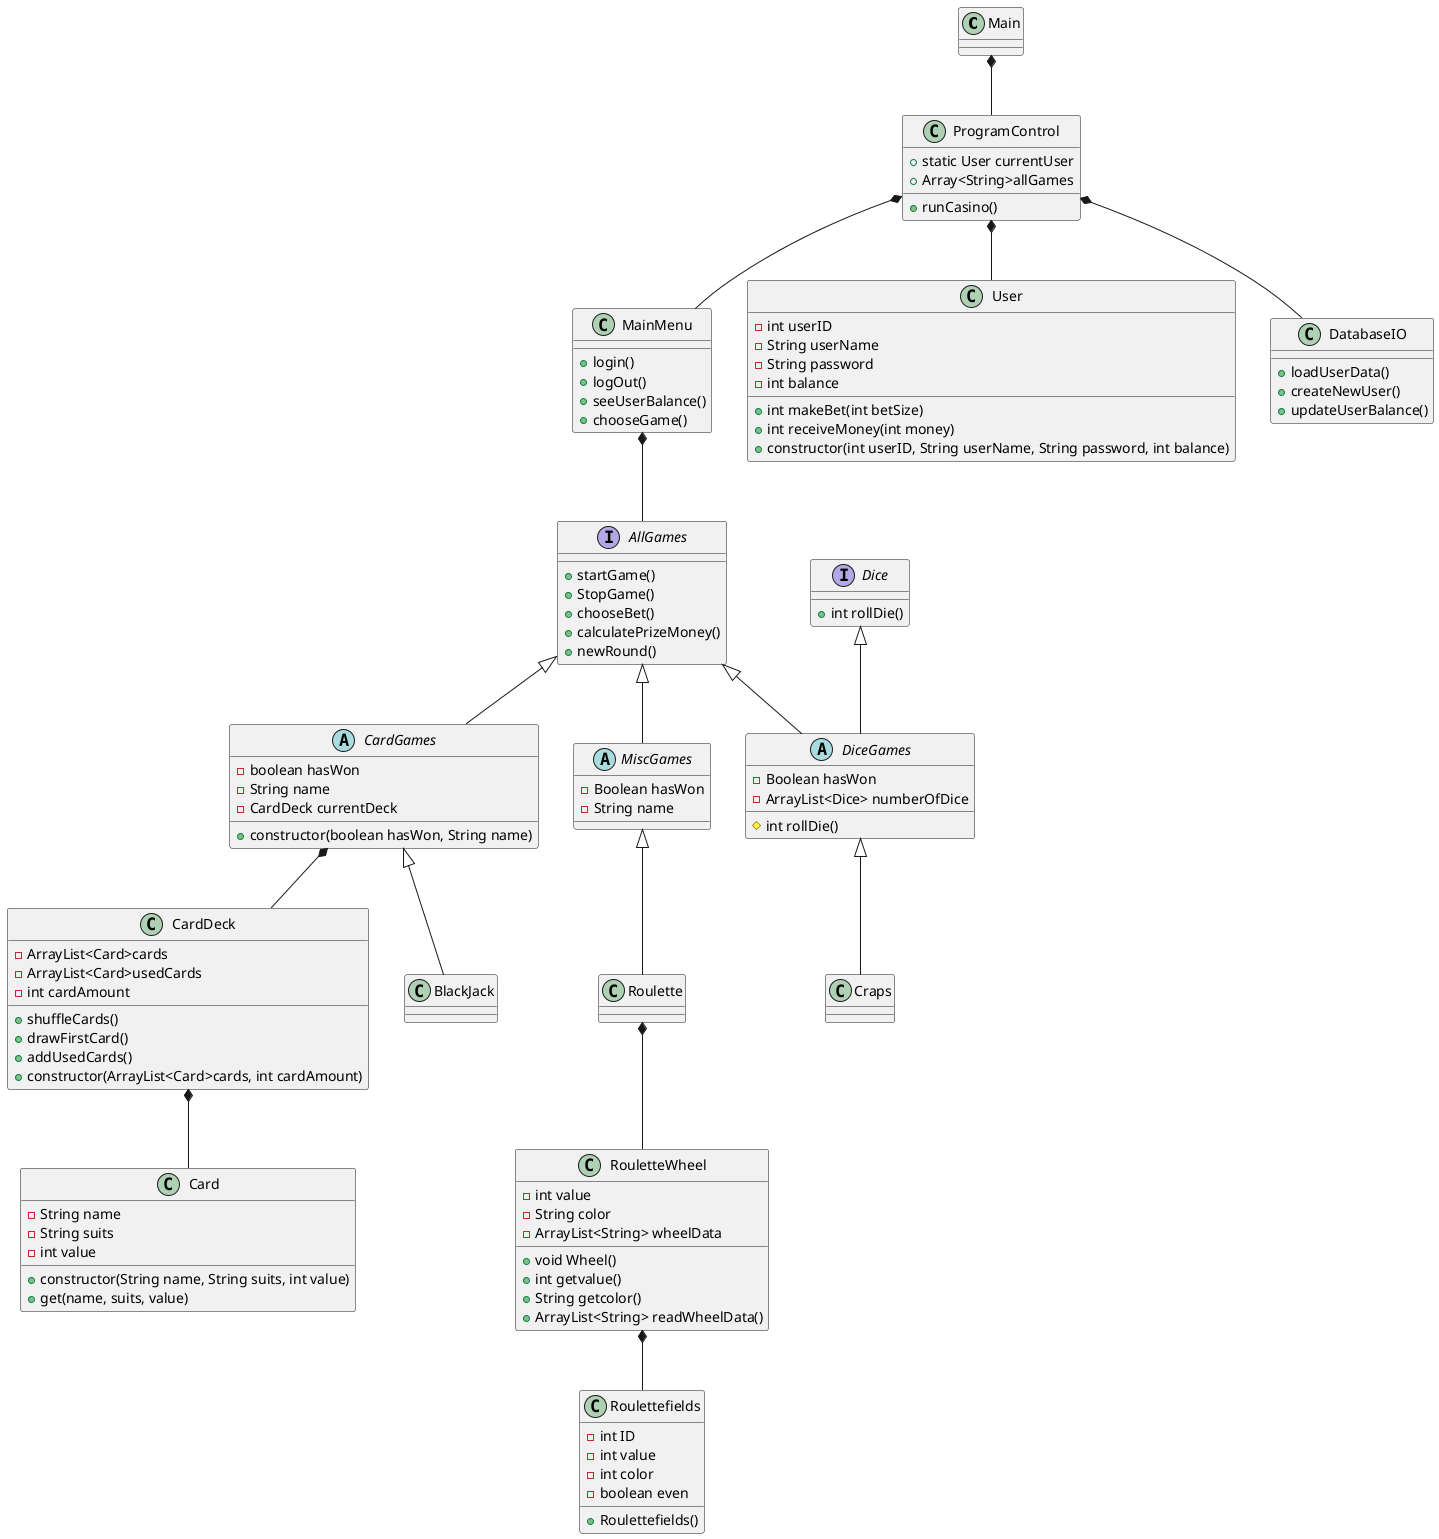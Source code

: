 @startuml

Main *-- ProgramControl
ProgramControl *-- MainMenu
ProgramControl *-- User
ProgramControl *-- DatabaseIO
MainMenu *-- AllGames
AllGames <|-- CardGames
CardGames *-- CardDeck
CardDeck *-- Card
AllGames <|-- DiceGames
Dice <|-- DiceGames
AllGames <|-- MiscGames
DiceGames <|-- Craps
MiscGames <|-- Roulette
CardGames <|-- BlackJack
Roulette *-- RouletteWheel
RouletteWheel *-- Roulettefields

class Main
class User{

- int userID
- String userName
- String password
- int balance

+ int makeBet(int betSize)
+ int receiveMoney(int money)
+ constructor(int userID, String userName, String password, int balance)

}
class MainMenu{

+ login()
+ logOut()
+ seeUserBalance()
+ chooseGame()

}
class ProgramControl{

+ static User currentUser
+ Array<String>allGames
+ runCasino()



}

interface AllGames{

+ startGame()
+ StopGame()
+ chooseBet()
+ calculatePrizeMoney()
+ newRound()

}

Abstract class CardGames{

- boolean hasWon
- String name
- CardDeck currentDeck
+ constructor(boolean hasWon, String name)

}

class CardDeck{

- ArrayList<Card>cards
- ArrayList<Card>usedCards
- int cardAmount

+ shuffleCards()
+ drawFirstCard()
+ addUsedCards()
+ constructor(ArrayList<Card>cards, int cardAmount)

}

class Card{

- String name
- String suits
- int value

+ constructor(String name, String suits, int value)
+ get(name, suits, value)

}

interface Dice{
+ int rollDie()

}

Abstract Class DiceGames{
- Boolean hasWon
- ArrayList<Dice> numberOfDice
# int rollDie()

}

Class Craps{


}

Class Roulette{


}

Class BlackJack{


}

Abstract Class MiscGames{
- Boolean hasWon
- String name

}

class DatabaseIO{

+ loadUserData()
+ createNewUser()
+ updateUserBalance()

}

class RouletteWheel{
- int value
- String color
- ArrayList<String> wheelData
+ void Wheel()
+ int getvalue()
+ String getcolor()
+ ArrayList<String> readWheelData()

}

class Roulettefields{
- int ID
- int value
- int color
- boolean even

+ Roulettefields()

}


@enduml